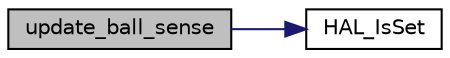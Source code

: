 digraph "update_ball_sense"
{
  edge [fontname="Helvetica",fontsize="10",labelfontname="Helvetica",labelfontsize="10"];
  node [fontname="Helvetica",fontsize="10",shape=record];
  rankdir="LR";
  Node62 [label="update_ball_sense",height=0.2,width=0.4,color="black", fillcolor="grey75", style="filled", fontcolor="black"];
  Node62 -> Node63 [color="midnightblue",fontsize="10",style="solid",fontname="Helvetica"];
  Node63 [label="HAL_IsSet",height=0.2,width=0.4,color="black", fillcolor="white", style="filled",URL="$_h_a_l__attiny167_8c.html#a0dd22df2d0fc638d04ea0c31d39d111e"];
}
